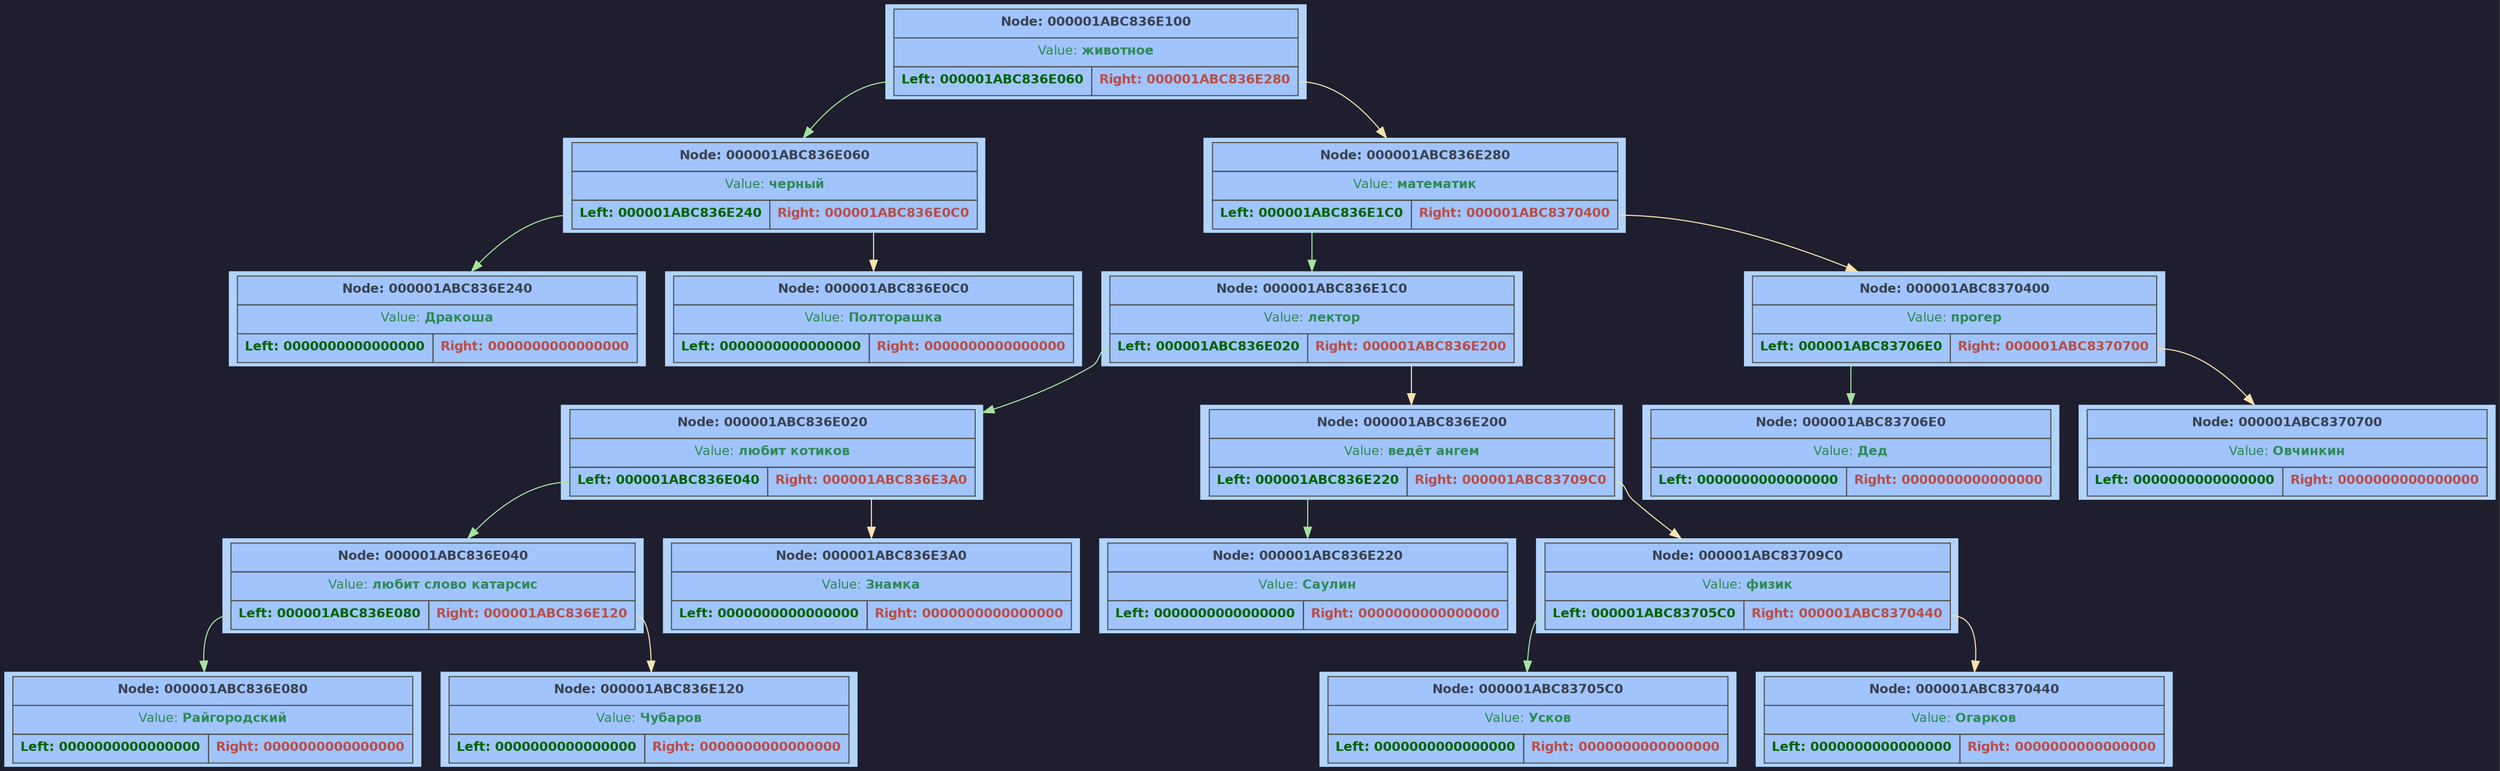 digraph G {
	rankdir = TB;
	bgcolor="#1e1e2e";
	node [shape=rectangle, style=filled, fontname=Helvetica, fontsize=12, fillcolor="#89b4fa", color="#cba6f7", fontcolor="#1e1e2e"];
	node000001ABC836E100 [shape=plaintext; style=filled; color="#fcf0d2"; fillcolor="#b2d4fc"; label = <
		         <table BORDER="0" CELLBORDER="1" CELLSPACING="0" CELLPADDING="6" BGCOLOR="#a1c4fd" COLOR="#4f4f4f">
			           <tr><td align='center' colspan='2'><FONT COLOR='#3b4252'><b>Node: 000001ABC836E100</b></FONT></td></tr>
			           <tr><td align='center' colspan='2'><FONT COLOR='#2e8b57'>Value: <b>животное</b></FONT></td></tr>
			           <tr>
			               <td WIDTH='150' PORT='left'  align='center'><FONT COLOR='#006400'><b>Left: 000001ABC836E060</b></FONT></td>
			               <td WIDTH='150' PORT='right' align='center'><FONT COLOR='#b94e48'><b>Right: 000001ABC836E280</b></FONT></td>
			           </tr>
		         </table> >];
	node000001ABC836E060 [shape=plaintext; style=filled; color="#fcf0d2"; fillcolor="#b2d4fc"; label = <
		         <table BORDER="0" CELLBORDER="1" CELLSPACING="0" CELLPADDING="6" BGCOLOR="#a1c4fd" COLOR="#4f4f4f">
			           <tr><td align='center' colspan='2'><FONT COLOR='#3b4252'><b>Node: 000001ABC836E060</b></FONT></td></tr>
			           <tr><td align='center' colspan='2'><FONT COLOR='#2e8b57'>Value: <b>черный</b></FONT></td></tr>
			           <tr>
			               <td WIDTH='150' PORT='left'  align='center'><FONT COLOR='#006400'><b>Left: 000001ABC836E240</b></FONT></td>
			               <td WIDTH='150' PORT='right' align='center'><FONT COLOR='#b94e48'><b>Right: 000001ABC836E0C0</b></FONT></td>
			           </tr>
		         </table> >];
	node000001ABC836E240 [shape=plaintext; style=filled; color="#fcf0d2"; fillcolor="#b2d4fc"; label = <
		         <table BORDER="0" CELLBORDER="1" CELLSPACING="0" CELLPADDING="6" BGCOLOR="#a1c4fd" COLOR="#4f4f4f">
			           <tr><td align='center' colspan='2'><FONT COLOR='#3b4252'><b>Node: 000001ABC836E240</b></FONT></td></tr>
			           <tr><td align='center' colspan='2'><FONT COLOR='#2e8b57'>Value: <b>Дракоша</b></FONT></td></tr>
			           <tr>
			               <td WIDTH='150' PORT='left'  align='center'><FONT COLOR='#006400'><b>Left: 0000000000000000</b></FONT></td>
			               <td WIDTH='150' PORT='right' align='center'><FONT COLOR='#b94e48'><b>Right: 0000000000000000</b></FONT></td>
			           </tr>
		         </table> >];
	node000001ABC836E060:left -> node000001ABC836E240 [color="#a6e3a1"]
	node000001ABC836E0C0 [shape=plaintext; style=filled; color="#fcf0d2"; fillcolor="#b2d4fc"; label = <
		         <table BORDER="0" CELLBORDER="1" CELLSPACING="0" CELLPADDING="6" BGCOLOR="#a1c4fd" COLOR="#4f4f4f">
			           <tr><td align='center' colspan='2'><FONT COLOR='#3b4252'><b>Node: 000001ABC836E0C0</b></FONT></td></tr>
			           <tr><td align='center' colspan='2'><FONT COLOR='#2e8b57'>Value: <b>Полторашка</b></FONT></td></tr>
			           <tr>
			               <td WIDTH='150' PORT='left'  align='center'><FONT COLOR='#006400'><b>Left: 0000000000000000</b></FONT></td>
			               <td WIDTH='150' PORT='right' align='center'><FONT COLOR='#b94e48'><b>Right: 0000000000000000</b></FONT></td>
			           </tr>
		         </table> >];
	node000001ABC836E060:right -> node000001ABC836E0C0 [color="#f9e2af"]
	node000001ABC836E100:left -> node000001ABC836E060 [color="#a6e3a1"]
	node000001ABC836E280 [shape=plaintext; style=filled; color="#fcf0d2"; fillcolor="#b2d4fc"; label = <
		         <table BORDER="0" CELLBORDER="1" CELLSPACING="0" CELLPADDING="6" BGCOLOR="#a1c4fd" COLOR="#4f4f4f">
			           <tr><td align='center' colspan='2'><FONT COLOR='#3b4252'><b>Node: 000001ABC836E280</b></FONT></td></tr>
			           <tr><td align='center' colspan='2'><FONT COLOR='#2e8b57'>Value: <b>математик</b></FONT></td></tr>
			           <tr>
			               <td WIDTH='150' PORT='left'  align='center'><FONT COLOR='#006400'><b>Left: 000001ABC836E1C0</b></FONT></td>
			               <td WIDTH='150' PORT='right' align='center'><FONT COLOR='#b94e48'><b>Right: 000001ABC8370400</b></FONT></td>
			           </tr>
		         </table> >];
	node000001ABC836E1C0 [shape=plaintext; style=filled; color="#fcf0d2"; fillcolor="#b2d4fc"; label = <
		         <table BORDER="0" CELLBORDER="1" CELLSPACING="0" CELLPADDING="6" BGCOLOR="#a1c4fd" COLOR="#4f4f4f">
			           <tr><td align='center' colspan='2'><FONT COLOR='#3b4252'><b>Node: 000001ABC836E1C0</b></FONT></td></tr>
			           <tr><td align='center' colspan='2'><FONT COLOR='#2e8b57'>Value: <b>лектор</b></FONT></td></tr>
			           <tr>
			               <td WIDTH='150' PORT='left'  align='center'><FONT COLOR='#006400'><b>Left: 000001ABC836E020</b></FONT></td>
			               <td WIDTH='150' PORT='right' align='center'><FONT COLOR='#b94e48'><b>Right: 000001ABC836E200</b></FONT></td>
			           </tr>
		         </table> >];
	node000001ABC836E020 [shape=plaintext; style=filled; color="#fcf0d2"; fillcolor="#b2d4fc"; label = <
		         <table BORDER="0" CELLBORDER="1" CELLSPACING="0" CELLPADDING="6" BGCOLOR="#a1c4fd" COLOR="#4f4f4f">
			           <tr><td align='center' colspan='2'><FONT COLOR='#3b4252'><b>Node: 000001ABC836E020</b></FONT></td></tr>
			           <tr><td align='center' colspan='2'><FONT COLOR='#2e8b57'>Value: <b>любит котиков</b></FONT></td></tr>
			           <tr>
			               <td WIDTH='150' PORT='left'  align='center'><FONT COLOR='#006400'><b>Left: 000001ABC836E040</b></FONT></td>
			               <td WIDTH='150' PORT='right' align='center'><FONT COLOR='#b94e48'><b>Right: 000001ABC836E3A0</b></FONT></td>
			           </tr>
		         </table> >];
	node000001ABC836E040 [shape=plaintext; style=filled; color="#fcf0d2"; fillcolor="#b2d4fc"; label = <
		         <table BORDER="0" CELLBORDER="1" CELLSPACING="0" CELLPADDING="6" BGCOLOR="#a1c4fd" COLOR="#4f4f4f">
			           <tr><td align='center' colspan='2'><FONT COLOR='#3b4252'><b>Node: 000001ABC836E040</b></FONT></td></tr>
			           <tr><td align='center' colspan='2'><FONT COLOR='#2e8b57'>Value: <b>любит слово катарсис</b></FONT></td></tr>
			           <tr>
			               <td WIDTH='150' PORT='left'  align='center'><FONT COLOR='#006400'><b>Left: 000001ABC836E080</b></FONT></td>
			               <td WIDTH='150' PORT='right' align='center'><FONT COLOR='#b94e48'><b>Right: 000001ABC836E120</b></FONT></td>
			           </tr>
		         </table> >];
	node000001ABC836E080 [shape=plaintext; style=filled; color="#fcf0d2"; fillcolor="#b2d4fc"; label = <
		         <table BORDER="0" CELLBORDER="1" CELLSPACING="0" CELLPADDING="6" BGCOLOR="#a1c4fd" COLOR="#4f4f4f">
			           <tr><td align='center' colspan='2'><FONT COLOR='#3b4252'><b>Node: 000001ABC836E080</b></FONT></td></tr>
			           <tr><td align='center' colspan='2'><FONT COLOR='#2e8b57'>Value: <b>Райгородский</b></FONT></td></tr>
			           <tr>
			               <td WIDTH='150' PORT='left'  align='center'><FONT COLOR='#006400'><b>Left: 0000000000000000</b></FONT></td>
			               <td WIDTH='150' PORT='right' align='center'><FONT COLOR='#b94e48'><b>Right: 0000000000000000</b></FONT></td>
			           </tr>
		         </table> >];
	node000001ABC836E040:left -> node000001ABC836E080 [color="#a6e3a1"]
	node000001ABC836E120 [shape=plaintext; style=filled; color="#fcf0d2"; fillcolor="#b2d4fc"; label = <
		         <table BORDER="0" CELLBORDER="1" CELLSPACING="0" CELLPADDING="6" BGCOLOR="#a1c4fd" COLOR="#4f4f4f">
			           <tr><td align='center' colspan='2'><FONT COLOR='#3b4252'><b>Node: 000001ABC836E120</b></FONT></td></tr>
			           <tr><td align='center' colspan='2'><FONT COLOR='#2e8b57'>Value: <b>Чубаров</b></FONT></td></tr>
			           <tr>
			               <td WIDTH='150' PORT='left'  align='center'><FONT COLOR='#006400'><b>Left: 0000000000000000</b></FONT></td>
			               <td WIDTH='150' PORT='right' align='center'><FONT COLOR='#b94e48'><b>Right: 0000000000000000</b></FONT></td>
			           </tr>
		         </table> >];
	node000001ABC836E040:right -> node000001ABC836E120 [color="#f9e2af"]
	node000001ABC836E020:left -> node000001ABC836E040 [color="#a6e3a1"]
	node000001ABC836E3A0 [shape=plaintext; style=filled; color="#fcf0d2"; fillcolor="#b2d4fc"; label = <
		         <table BORDER="0" CELLBORDER="1" CELLSPACING="0" CELLPADDING="6" BGCOLOR="#a1c4fd" COLOR="#4f4f4f">
			           <tr><td align='center' colspan='2'><FONT COLOR='#3b4252'><b>Node: 000001ABC836E3A0</b></FONT></td></tr>
			           <tr><td align='center' colspan='2'><FONT COLOR='#2e8b57'>Value: <b>Знамка</b></FONT></td></tr>
			           <tr>
			               <td WIDTH='150' PORT='left'  align='center'><FONT COLOR='#006400'><b>Left: 0000000000000000</b></FONT></td>
			               <td WIDTH='150' PORT='right' align='center'><FONT COLOR='#b94e48'><b>Right: 0000000000000000</b></FONT></td>
			           </tr>
		         </table> >];
	node000001ABC836E020:right -> node000001ABC836E3A0 [color="#f9e2af"]
	node000001ABC836E1C0:left -> node000001ABC836E020 [color="#a6e3a1"]
	node000001ABC836E200 [shape=plaintext; style=filled; color="#fcf0d2"; fillcolor="#b2d4fc"; label = <
		         <table BORDER="0" CELLBORDER="1" CELLSPACING="0" CELLPADDING="6" BGCOLOR="#a1c4fd" COLOR="#4f4f4f">
			           <tr><td align='center' colspan='2'><FONT COLOR='#3b4252'><b>Node: 000001ABC836E200</b></FONT></td></tr>
			           <tr><td align='center' colspan='2'><FONT COLOR='#2e8b57'>Value: <b>ведёт ангем</b></FONT></td></tr>
			           <tr>
			               <td WIDTH='150' PORT='left'  align='center'><FONT COLOR='#006400'><b>Left: 000001ABC836E220</b></FONT></td>
			               <td WIDTH='150' PORT='right' align='center'><FONT COLOR='#b94e48'><b>Right: 000001ABC83709C0</b></FONT></td>
			           </tr>
		         </table> >];
	node000001ABC836E220 [shape=plaintext; style=filled; color="#fcf0d2"; fillcolor="#b2d4fc"; label = <
		         <table BORDER="0" CELLBORDER="1" CELLSPACING="0" CELLPADDING="6" BGCOLOR="#a1c4fd" COLOR="#4f4f4f">
			           <tr><td align='center' colspan='2'><FONT COLOR='#3b4252'><b>Node: 000001ABC836E220</b></FONT></td></tr>
			           <tr><td align='center' colspan='2'><FONT COLOR='#2e8b57'>Value: <b>Саулин</b></FONT></td></tr>
			           <tr>
			               <td WIDTH='150' PORT='left'  align='center'><FONT COLOR='#006400'><b>Left: 0000000000000000</b></FONT></td>
			               <td WIDTH='150' PORT='right' align='center'><FONT COLOR='#b94e48'><b>Right: 0000000000000000</b></FONT></td>
			           </tr>
		         </table> >];
	node000001ABC836E200:left -> node000001ABC836E220 [color="#a6e3a1"]
	node000001ABC83709C0 [shape=plaintext; style=filled; color="#fcf0d2"; fillcolor="#b2d4fc"; label = <
		         <table BORDER="0" CELLBORDER="1" CELLSPACING="0" CELLPADDING="6" BGCOLOR="#a1c4fd" COLOR="#4f4f4f">
			           <tr><td align='center' colspan='2'><FONT COLOR='#3b4252'><b>Node: 000001ABC83709C0</b></FONT></td></tr>
			           <tr><td align='center' colspan='2'><FONT COLOR='#2e8b57'>Value: <b>физик</b></FONT></td></tr>
			           <tr>
			               <td WIDTH='150' PORT='left'  align='center'><FONT COLOR='#006400'><b>Left: 000001ABC83705C0</b></FONT></td>
			               <td WIDTH='150' PORT='right' align='center'><FONT COLOR='#b94e48'><b>Right: 000001ABC8370440</b></FONT></td>
			           </tr>
		         </table> >];
	node000001ABC83705C0 [shape=plaintext; style=filled; color="#fcf0d2"; fillcolor="#b2d4fc"; label = <
		         <table BORDER="0" CELLBORDER="1" CELLSPACING="0" CELLPADDING="6" BGCOLOR="#a1c4fd" COLOR="#4f4f4f">
			           <tr><td align='center' colspan='2'><FONT COLOR='#3b4252'><b>Node: 000001ABC83705C0</b></FONT></td></tr>
			           <tr><td align='center' colspan='2'><FONT COLOR='#2e8b57'>Value: <b>Усков</b></FONT></td></tr>
			           <tr>
			               <td WIDTH='150' PORT='left'  align='center'><FONT COLOR='#006400'><b>Left: 0000000000000000</b></FONT></td>
			               <td WIDTH='150' PORT='right' align='center'><FONT COLOR='#b94e48'><b>Right: 0000000000000000</b></FONT></td>
			           </tr>
		         </table> >];
	node000001ABC83709C0:left -> node000001ABC83705C0 [color="#a6e3a1"]
	node000001ABC8370440 [shape=plaintext; style=filled; color="#fcf0d2"; fillcolor="#b2d4fc"; label = <
		         <table BORDER="0" CELLBORDER="1" CELLSPACING="0" CELLPADDING="6" BGCOLOR="#a1c4fd" COLOR="#4f4f4f">
			           <tr><td align='center' colspan='2'><FONT COLOR='#3b4252'><b>Node: 000001ABC8370440</b></FONT></td></tr>
			           <tr><td align='center' colspan='2'><FONT COLOR='#2e8b57'>Value: <b>Огарков</b></FONT></td></tr>
			           <tr>
			               <td WIDTH='150' PORT='left'  align='center'><FONT COLOR='#006400'><b>Left: 0000000000000000</b></FONT></td>
			               <td WIDTH='150' PORT='right' align='center'><FONT COLOR='#b94e48'><b>Right: 0000000000000000</b></FONT></td>
			           </tr>
		         </table> >];
	node000001ABC83709C0:right -> node000001ABC8370440 [color="#f9e2af"]
	node000001ABC836E200:right -> node000001ABC83709C0 [color="#f9e2af"]
	node000001ABC836E1C0:right -> node000001ABC836E200 [color="#f9e2af"]
	node000001ABC836E280:left -> node000001ABC836E1C0 [color="#a6e3a1"]
	node000001ABC8370400 [shape=plaintext; style=filled; color="#fcf0d2"; fillcolor="#b2d4fc"; label = <
		         <table BORDER="0" CELLBORDER="1" CELLSPACING="0" CELLPADDING="6" BGCOLOR="#a1c4fd" COLOR="#4f4f4f">
			           <tr><td align='center' colspan='2'><FONT COLOR='#3b4252'><b>Node: 000001ABC8370400</b></FONT></td></tr>
			           <tr><td align='center' colspan='2'><FONT COLOR='#2e8b57'>Value: <b>прогер</b></FONT></td></tr>
			           <tr>
			               <td WIDTH='150' PORT='left'  align='center'><FONT COLOR='#006400'><b>Left: 000001ABC83706E0</b></FONT></td>
			               <td WIDTH='150' PORT='right' align='center'><FONT COLOR='#b94e48'><b>Right: 000001ABC8370700</b></FONT></td>
			           </tr>
		         </table> >];
	node000001ABC83706E0 [shape=plaintext; style=filled; color="#fcf0d2"; fillcolor="#b2d4fc"; label = <
		         <table BORDER="0" CELLBORDER="1" CELLSPACING="0" CELLPADDING="6" BGCOLOR="#a1c4fd" COLOR="#4f4f4f">
			           <tr><td align='center' colspan='2'><FONT COLOR='#3b4252'><b>Node: 000001ABC83706E0</b></FONT></td></tr>
			           <tr><td align='center' colspan='2'><FONT COLOR='#2e8b57'>Value: <b>Дед</b></FONT></td></tr>
			           <tr>
			               <td WIDTH='150' PORT='left'  align='center'><FONT COLOR='#006400'><b>Left: 0000000000000000</b></FONT></td>
			               <td WIDTH='150' PORT='right' align='center'><FONT COLOR='#b94e48'><b>Right: 0000000000000000</b></FONT></td>
			           </tr>
		         </table> >];
	node000001ABC8370400:left -> node000001ABC83706E0 [color="#a6e3a1"]
	node000001ABC8370700 [shape=plaintext; style=filled; color="#fcf0d2"; fillcolor="#b2d4fc"; label = <
		         <table BORDER="0" CELLBORDER="1" CELLSPACING="0" CELLPADDING="6" BGCOLOR="#a1c4fd" COLOR="#4f4f4f">
			           <tr><td align='center' colspan='2'><FONT COLOR='#3b4252'><b>Node: 000001ABC8370700</b></FONT></td></tr>
			           <tr><td align='center' colspan='2'><FONT COLOR='#2e8b57'>Value: <b>Овчинкин</b></FONT></td></tr>
			           <tr>
			               <td WIDTH='150' PORT='left'  align='center'><FONT COLOR='#006400'><b>Left: 0000000000000000</b></FONT></td>
			               <td WIDTH='150' PORT='right' align='center'><FONT COLOR='#b94e48'><b>Right: 0000000000000000</b></FONT></td>
			           </tr>
		         </table> >];
	node000001ABC8370400:right -> node000001ABC8370700 [color="#f9e2af"]
	node000001ABC836E280:right -> node000001ABC8370400 [color="#f9e2af"]
	node000001ABC836E100:right -> node000001ABC836E280 [color="#f9e2af"]
}
